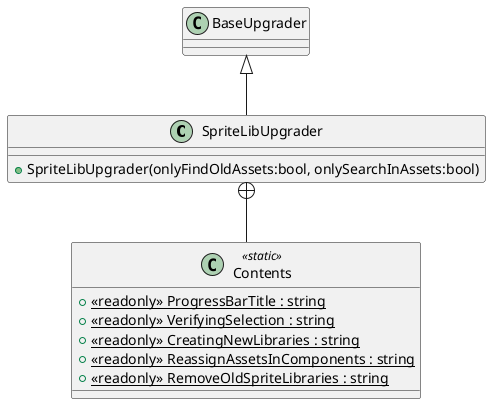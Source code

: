 @startuml
class SpriteLibUpgrader {
    + SpriteLibUpgrader(onlyFindOldAssets:bool, onlySearchInAssets:bool)
}
class Contents <<static>> {
    + {static} <<readonly>> ProgressBarTitle : string
    + {static} <<readonly>> VerifyingSelection : string
    + {static} <<readonly>> CreatingNewLibraries : string
    + {static} <<readonly>> ReassignAssetsInComponents : string
    + {static} <<readonly>> RemoveOldSpriteLibraries : string
}
BaseUpgrader <|-- SpriteLibUpgrader
SpriteLibUpgrader +-- Contents
@enduml
